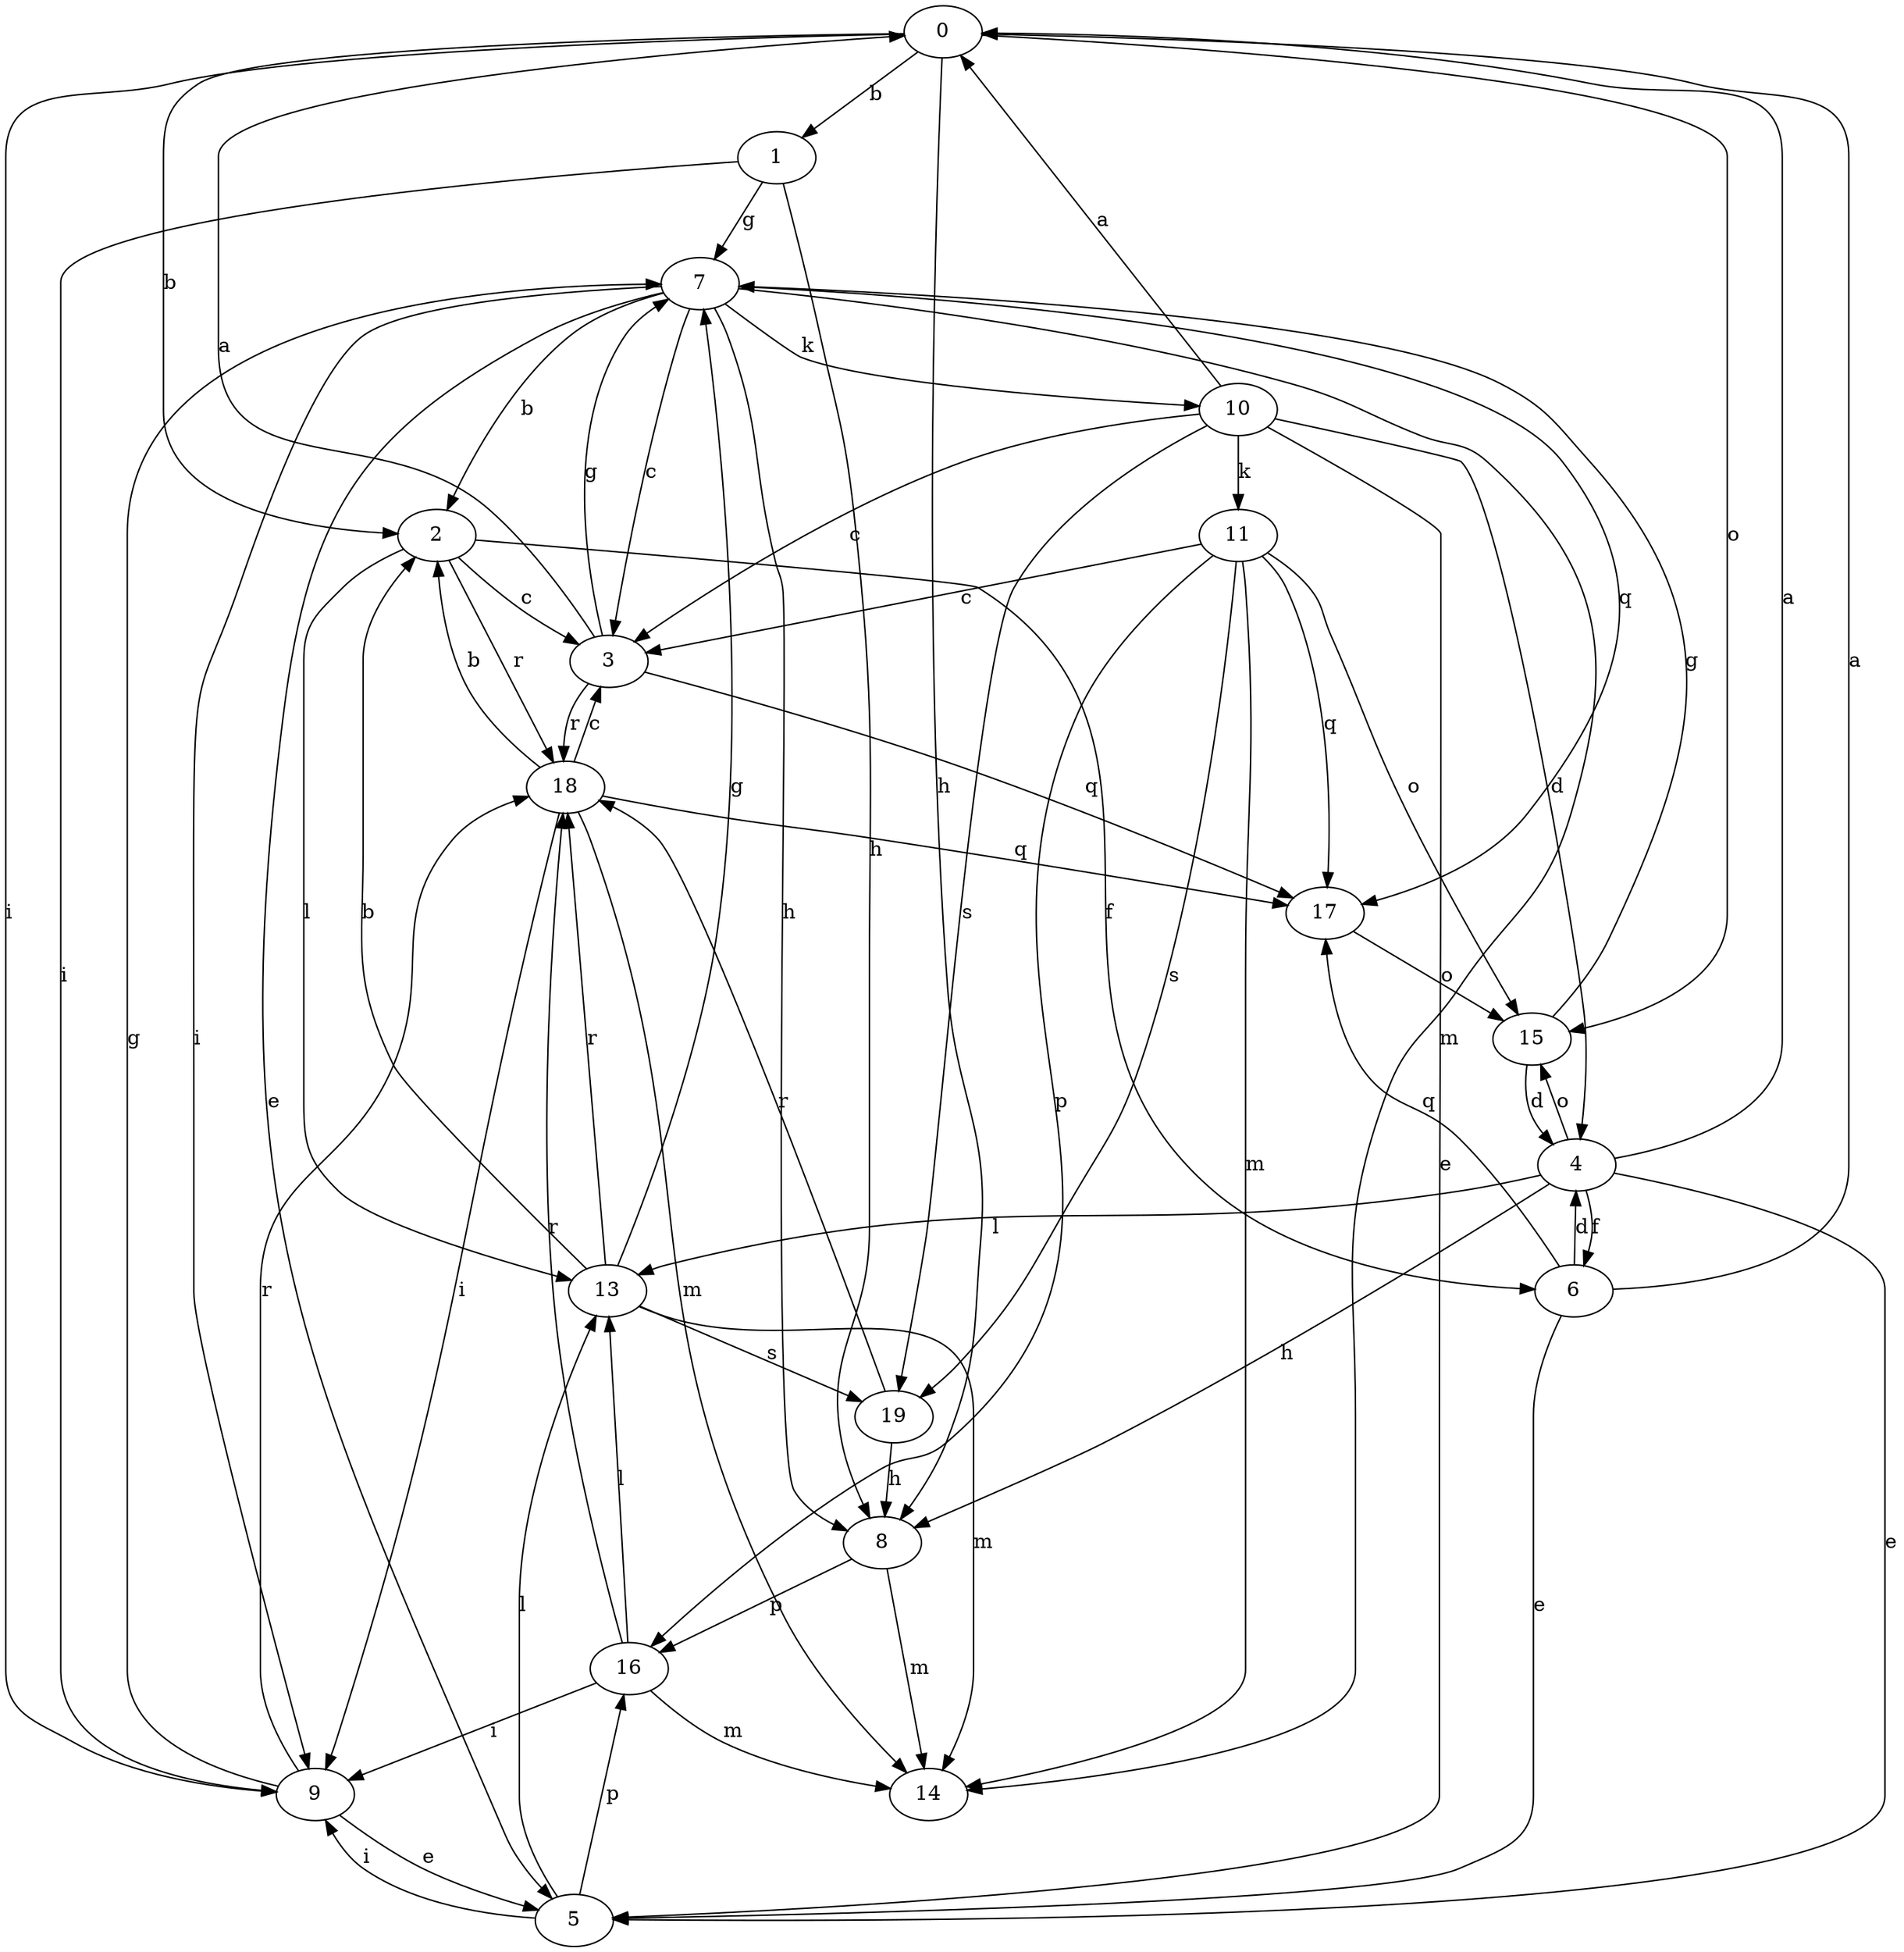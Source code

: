 strict digraph  {
0;
1;
2;
3;
4;
5;
6;
7;
8;
9;
10;
11;
13;
14;
15;
16;
17;
18;
19;
0 -> 1  [label=b];
0 -> 2  [label=b];
0 -> 8  [label=h];
0 -> 9  [label=i];
0 -> 15  [label=o];
1 -> 7  [label=g];
1 -> 8  [label=h];
1 -> 9  [label=i];
2 -> 3  [label=c];
2 -> 6  [label=f];
2 -> 13  [label=l];
2 -> 18  [label=r];
3 -> 0  [label=a];
3 -> 7  [label=g];
3 -> 17  [label=q];
3 -> 18  [label=r];
4 -> 0  [label=a];
4 -> 5  [label=e];
4 -> 6  [label=f];
4 -> 8  [label=h];
4 -> 13  [label=l];
4 -> 15  [label=o];
5 -> 9  [label=i];
5 -> 13  [label=l];
5 -> 16  [label=p];
6 -> 0  [label=a];
6 -> 4  [label=d];
6 -> 5  [label=e];
6 -> 17  [label=q];
7 -> 2  [label=b];
7 -> 3  [label=c];
7 -> 5  [label=e];
7 -> 8  [label=h];
7 -> 9  [label=i];
7 -> 10  [label=k];
7 -> 14  [label=m];
7 -> 17  [label=q];
8 -> 14  [label=m];
8 -> 16  [label=p];
9 -> 5  [label=e];
9 -> 7  [label=g];
9 -> 18  [label=r];
10 -> 0  [label=a];
10 -> 3  [label=c];
10 -> 4  [label=d];
10 -> 5  [label=e];
10 -> 11  [label=k];
10 -> 19  [label=s];
11 -> 3  [label=c];
11 -> 14  [label=m];
11 -> 15  [label=o];
11 -> 16  [label=p];
11 -> 17  [label=q];
11 -> 19  [label=s];
13 -> 2  [label=b];
13 -> 7  [label=g];
13 -> 14  [label=m];
13 -> 18  [label=r];
13 -> 19  [label=s];
15 -> 4  [label=d];
15 -> 7  [label=g];
16 -> 9  [label=i];
16 -> 13  [label=l];
16 -> 14  [label=m];
16 -> 18  [label=r];
17 -> 15  [label=o];
18 -> 2  [label=b];
18 -> 3  [label=c];
18 -> 9  [label=i];
18 -> 14  [label=m];
18 -> 17  [label=q];
19 -> 8  [label=h];
19 -> 18  [label=r];
}
